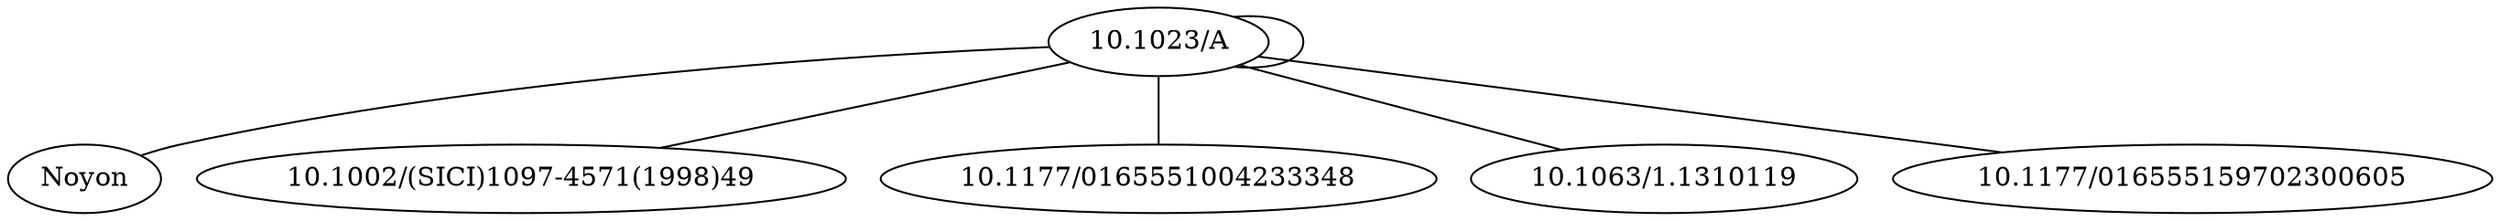 strict graph mind_map203 {
	"10.1023/A" -- Noyon
	"10.1023/A" -- "10.1002/(SICI)1097-4571(1998)49"
	"10.1023/A" -- "10.1023/A"
	"10.1023/A" -- "10.1177/0165551004233348"
	"10.1023/A" -- "10.1063/1.1310119"
	"10.1023/A" -- "10.1177/016555159702300605"
}
